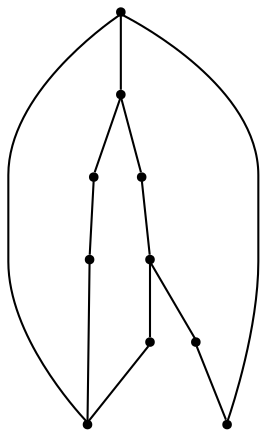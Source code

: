 graph {
  node [shape=point,comment="{\"directed\":false,\"doi\":\"10.1007/978-3-319-27261-0_10\",\"figure\":\"8 (1)\"}"]

  v0 [pos="971.2005606303582,506.5267658969784"]
  v1 [pos="971.2005606303582,614.6447002589595"]
  v2 [pos="971.2005606303582,884.9406807414027"]
  v3 [pos="863.0812058128217,452.46671772613547"]
  v4 [pos="917.1419483275864,776.8227463794217"]
  v5 [pos="863.0812058128217,884.9406807414027"]
  v6 [pos="538.7212496047864,452.46671772613547"]
  v7 [pos="592.7777475926696,884.9406807414027"]
  v8 [pos="700.9012356573562,452.46671772613547"]
  v9 [pos="700.9012356573562,884.9406807414027"]

  v0 -- v7 [id="-1",pos="971.2005606303582,506.5267658969784 998.2299303701617,371.37779004736194 998.2299303701617,371.37779004736194 998.2299303701617,371.37779004736194 457.63124862994914,371.37779004736194 457.63124862994914,371.37779004736194 457.63124862994914,371.37779004736194 457.63124862994914,911.9698145998868 457.63124862994914,911.9698145998868 457.63124862994914,911.9698145998868 592.7777475926696,884.9406807414027 592.7777475926696,884.9406807414027 592.7777475926696,884.9406807414027"]
  v9 -- v5 [id="-3",pos="700.9012356573562,884.9406807414027 863.0812058128217,884.9406807414027 863.0812058128217,884.9406807414027 863.0812058128217,884.9406807414027"]
  v5 -- v2 [id="-4",pos="863.0812058128217,884.9406807414027 971.2005606303582,884.9406807414027 971.2005606303582,884.9406807414027 971.2005606303582,884.9406807414027"]
  v7 -- v9 [id="-5",pos="592.7777475926696,884.9406807414027 700.9012356573562,884.9406807414027 700.9012356573562,884.9406807414027 700.9012356573562,884.9406807414027"]
  v6 -- v8 [id="-7",pos="538.7212496047864,452.46671772613547 700.9012356573562,452.46671772613547 700.9012356573562,452.46671772613547 700.9012356573562,452.46671772613547"]
  v8 -- v3 [id="-8",pos="700.9012356573562,452.46671772613547 863.0812058128217,452.46671772613547 863.0812058128217,452.46671772613547 863.0812058128217,452.46671772613547"]
  v3 -- v0 [id="-9",pos="863.0812058128217,452.46671772613547 971.2005606303582,506.5267658969784 971.2005606303582,506.5267658969784 971.2005606303582,506.5267658969784"]
  v7 -- v6 [id="-11",pos="592.7777475926696,884.9406807414027 538.7212496047864,452.46671772613547 538.7212496047864,452.46671772613547 538.7212496047864,452.46671772613547"]
  v5 -- v4 [id="-13",pos="863.0812058128217,884.9406807414027 917.1419483275864,776.8227463794217 917.1419483275864,776.8227463794217 917.1419483275864,776.8227463794217"]
  v4 -- v3 [id="-14",pos="917.1419483275864,776.8227463794217 863.0812058128217,452.46671772613547 863.0812058128217,452.46671772613547 863.0812058128217,452.46671772613547"]
  v2 -- v1 [id="-16",pos="971.2005606303582,884.9406807414027 971.2005606303582,614.6447002589595 971.2005606303582,614.6447002589595 971.2005606303582,614.6447002589595"]
  v1 -- v0 [id="-17",pos="971.2005606303582,614.6447002589595 971.2005606303582,506.5267658969784 971.2005606303582,506.5267658969784 971.2005606303582,506.5267658969784"]
}
